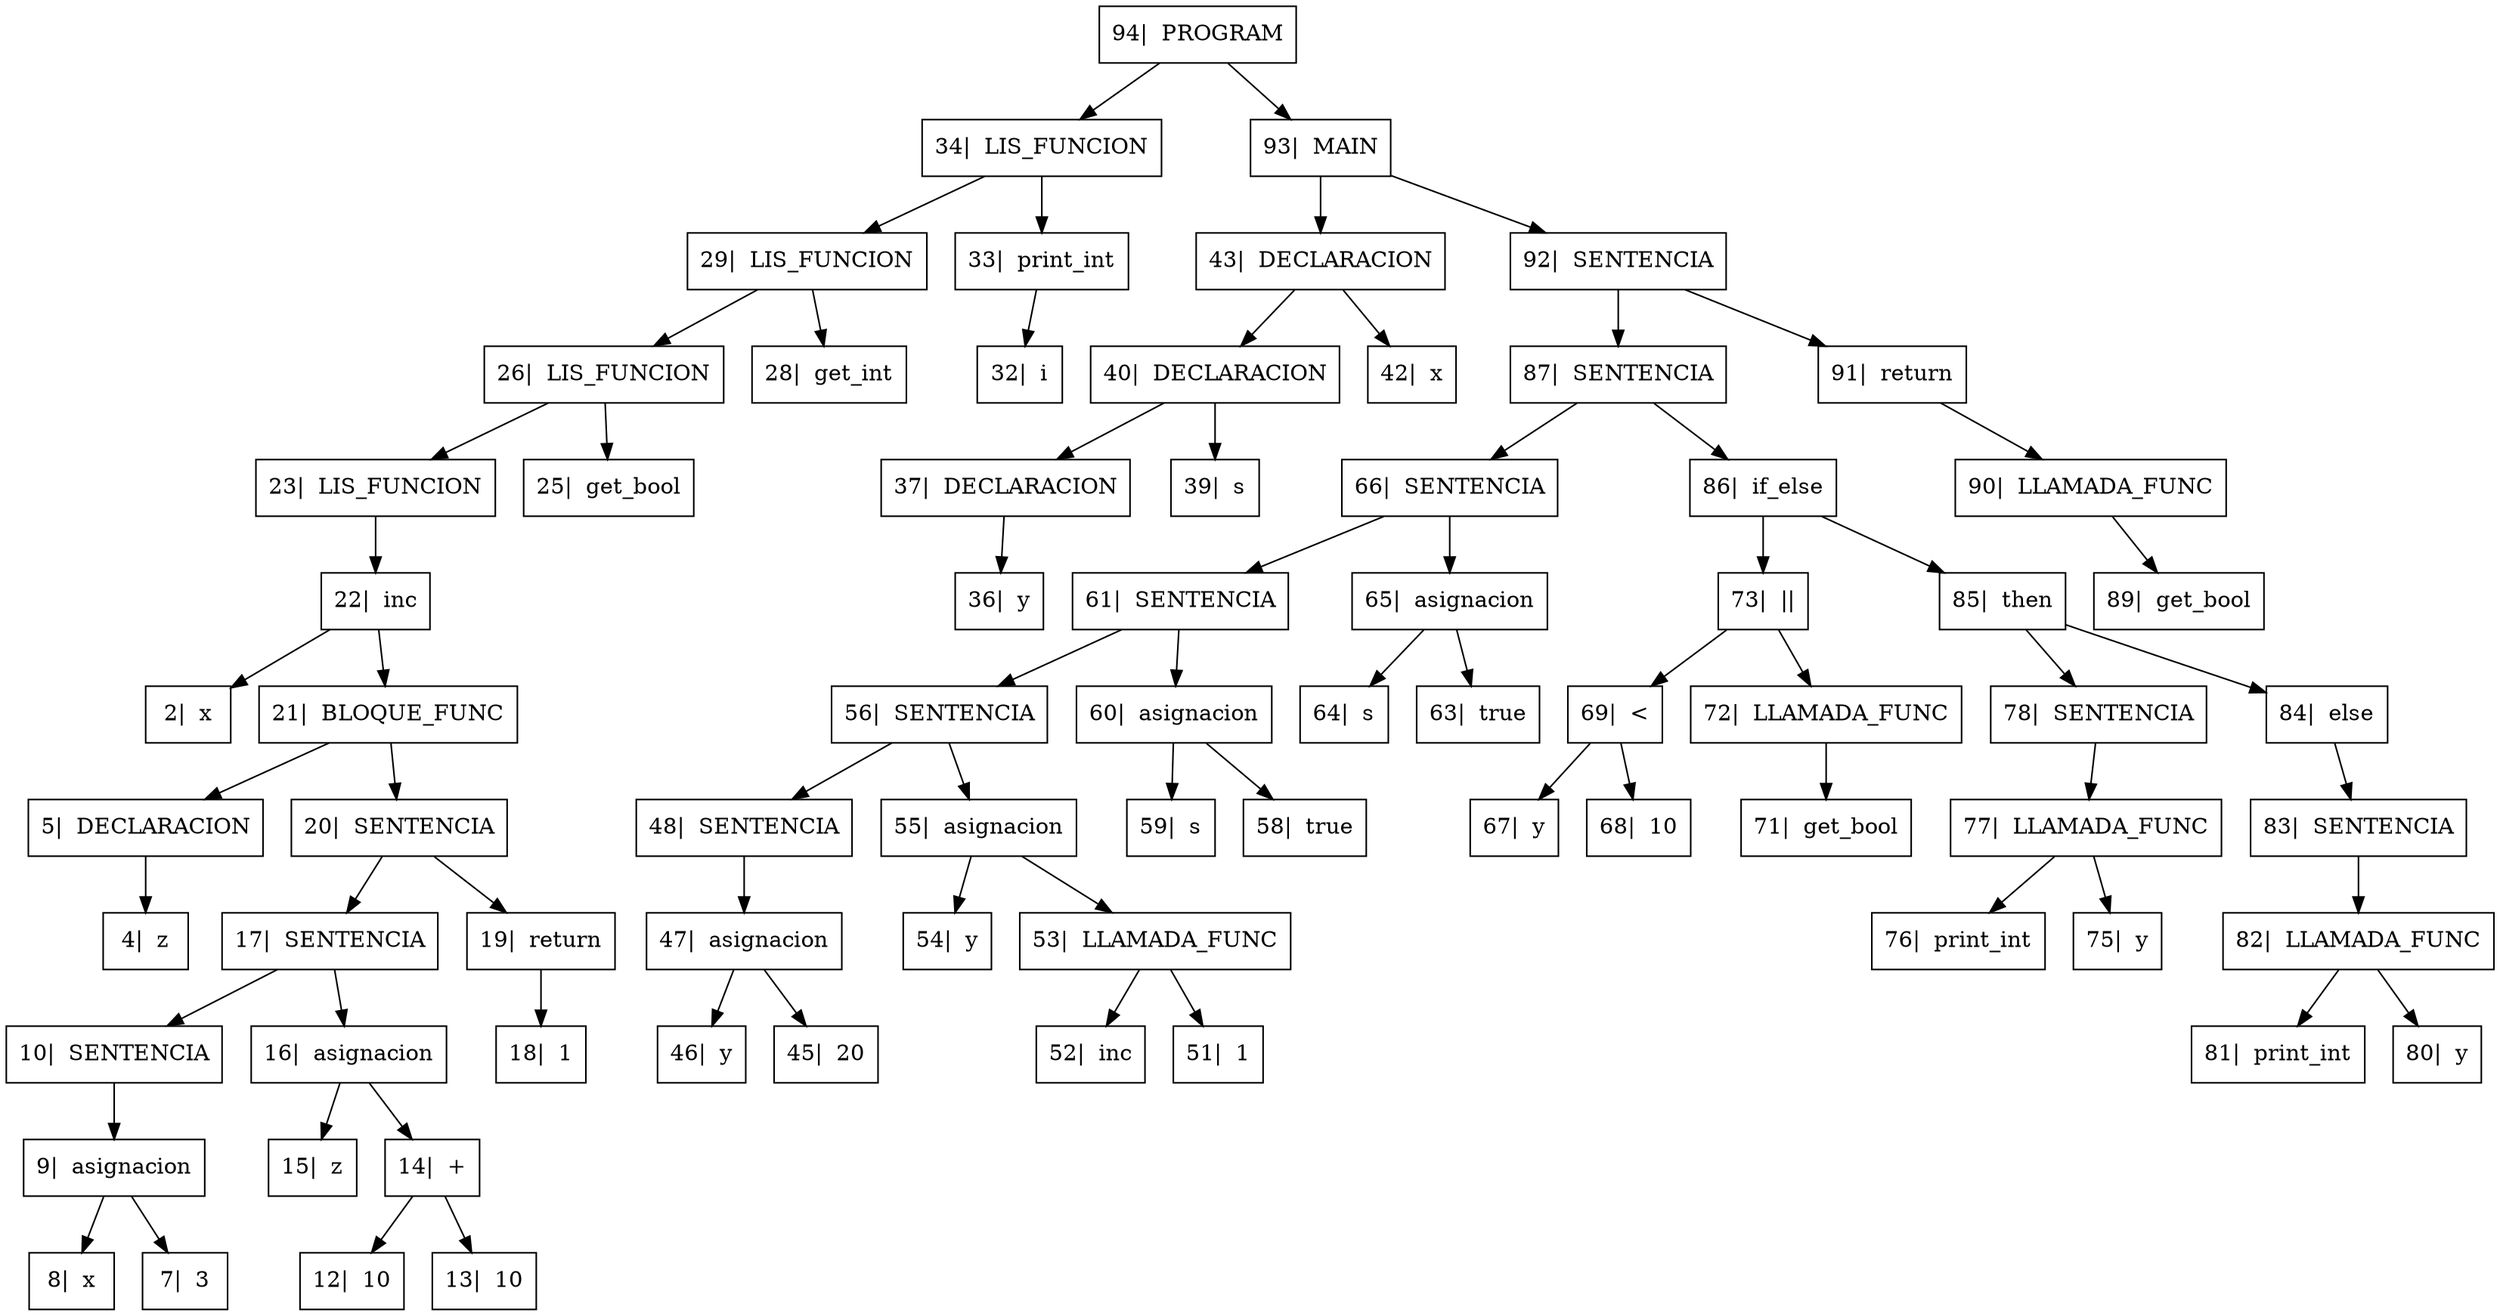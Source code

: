 digraph{

rankdir=TB;

node[shape=box];
"94|  PROGRAM" -> "34|  LIS_FUNCION", "93|  MAIN";
"34|  LIS_FUNCION" -> "29|  LIS_FUNCION", "33|  print_int";
"29|  LIS_FUNCION" -> "26|  LIS_FUNCION", "28|  get_int";
"26|  LIS_FUNCION" -> "23|  LIS_FUNCION", "25|  get_bool";
"23|  LIS_FUNCION" -> "22|  inc" ;
"22|  inc" -> "2|  x", "21|  BLOQUE_FUNC";
"21|  BLOQUE_FUNC" -> "5|  DECLARACION", "20|  SENTENCIA";
"5|  DECLARACION" -> "4|  z" ;
"20|  SENTENCIA" -> "17|  SENTENCIA", "19|  return";
"17|  SENTENCIA" -> "10|  SENTENCIA", "16|  asignacion";
"10|  SENTENCIA" -> "9|  asignacion" ;
"9|  asignacion" -> "8|  x", "7|  3";
"16|  asignacion" -> "15|  z", "14|  +";
"14|  +" -> "12|  10", "13|  10";
"19|  return" -> "18|  1" ;
"33|  print_int" -> "32|  i" ;
"93|  MAIN" -> "43|  DECLARACION", "92|  SENTENCIA";
"43|  DECLARACION" -> "40|  DECLARACION", "42|  x";
"40|  DECLARACION" -> "37|  DECLARACION", "39|  s";
"37|  DECLARACION" -> "36|  y" ;
"92|  SENTENCIA" -> "87|  SENTENCIA", "91|  return";
"87|  SENTENCIA" -> "66|  SENTENCIA", "86|  if_else";
"66|  SENTENCIA" -> "61|  SENTENCIA", "65|  asignacion";
"61|  SENTENCIA" -> "56|  SENTENCIA", "60|  asignacion";
"56|  SENTENCIA" -> "48|  SENTENCIA", "55|  asignacion";
"48|  SENTENCIA" -> "47|  asignacion" ;
"47|  asignacion" -> "46|  y", "45|  20";
"55|  asignacion" -> "54|  y", "53|  LLAMADA_FUNC";
"53|  LLAMADA_FUNC" -> "52|  inc", "51|  1";
"60|  asignacion" -> "59|  s", "58|  true";
"65|  asignacion" -> "64|  s", "63|  true";
"86|  if_else" -> "73|  ||", "85|  then";
"73|  ||" -> "69|  <", "72|  LLAMADA_FUNC";
"69|  <" -> "67|  y", "68|  10";
"72|  LLAMADA_FUNC" -> "71|  get_bool" ;
"85|  then" -> "78|  SENTENCIA", "84|  else";
"78|  SENTENCIA" -> "77|  LLAMADA_FUNC" ;
"77|  LLAMADA_FUNC" -> "76|  print_int", "75|  y";
"84|  else" -> "83|  SENTENCIA" ;
"83|  SENTENCIA" -> "82|  LLAMADA_FUNC" ;
"82|  LLAMADA_FUNC" -> "81|  print_int", "80|  y";
"91|  return" -> "90|  LLAMADA_FUNC" ;
"90|  LLAMADA_FUNC" -> "89|  get_bool" ;
}
